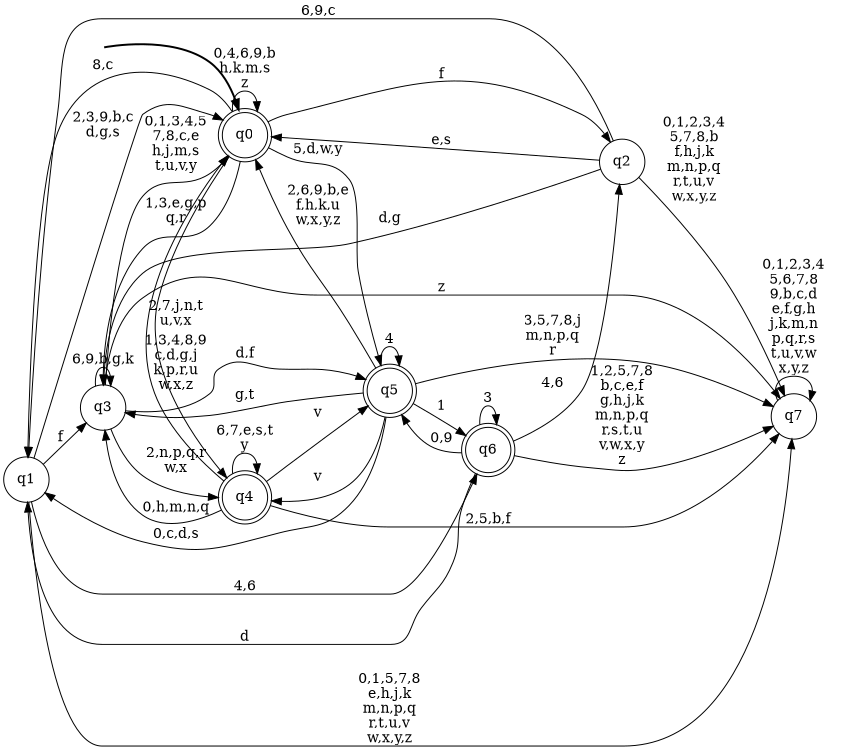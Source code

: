 digraph BlueStar {
__start0 [style = invis, shape = none, label = "", width = 0, height = 0];

rankdir=LR;
size="8,5";

s0 [style="rounded,filled", color="black", fillcolor="white" shape="doublecircle", label="q0"];
s1 [style="filled", color="black", fillcolor="white" shape="circle", label="q1"];
s2 [style="filled", color="black", fillcolor="white" shape="circle", label="q2"];
s3 [style="filled", color="black", fillcolor="white" shape="circle", label="q3"];
s4 [style="rounded,filled", color="black", fillcolor="white" shape="doublecircle", label="q4"];
s5 [style="rounded,filled", color="black", fillcolor="white" shape="doublecircle", label="q5"];
s6 [style="rounded,filled", color="black", fillcolor="white" shape="doublecircle", label="q6"];
s7 [style="filled", color="black", fillcolor="white" shape="circle", label="q7"];
subgraph cluster_main { 
	graph [pad=".75", ranksep="0.15", nodesep="0.15"];
	 style=invis; 
	__start0 -> s0 [penwidth=2];
}
s0 -> s0 [label="0,4,6,9,b\nh,k,m,s\nz"];
s0 -> s1 [label="8,c"];
s0 -> s2 [label="f"];
s0 -> s3 [label="1,3,e,g,p\nq,r"];
s0 -> s4 [label="2,7,j,n,t\nu,v,x"];
s0 -> s5 [label="5,d,w,y"];
s1 -> s0 [label="2,3,9,b,c\nd,g,s"];
s1 -> s3 [label="f"];
s1 -> s6 [label="4,6"];
s1 -> s7 [label="0,1,5,7,8\ne,h,j,k\nm,n,p,q\nr,t,u,v\nw,x,y,z"];
s2 -> s0 [label="e,s"];
s2 -> s1 [label="6,9,c"];
s2 -> s3 [label="d,g"];
s2 -> s7 [label="0,1,2,3,4\n5,7,8,b\nf,h,j,k\nm,n,p,q\nr,t,u,v\nw,x,y,z"];
s3 -> s0 [label="0,1,3,4,5\n7,8,c,e\nh,j,m,s\nt,u,v,y"];
s3 -> s3 [label="6,9,b,g,k"];
s3 -> s4 [label="2,n,p,q,r\nw,x"];
s3 -> s5 [label="d,f"];
s3 -> s7 [label="z"];
s4 -> s0 [label="1,3,4,8,9\nc,d,g,j\nk,p,r,u\nw,x,z"];
s4 -> s3 [label="0,h,m,n,q"];
s4 -> s4 [label="6,7,e,s,t\ny"];
s4 -> s5 [label="v"];
s4 -> s7 [label="2,5,b,f"];
s5 -> s0 [label="2,6,9,b,e\nf,h,k,u\nw,x,y,z"];
s5 -> s1 [label="0,c,d,s"];
s5 -> s3 [label="g,t"];
s5 -> s4 [label="v"];
s5 -> s5 [label="4"];
s5 -> s6 [label="1"];
s5 -> s7 [label="3,5,7,8,j\nm,n,p,q\nr"];
s6 -> s1 [label="d"];
s6 -> s2 [label="4,6"];
s6 -> s5 [label="0,9"];
s6 -> s6 [label="3"];
s6 -> s7 [label="1,2,5,7,8\nb,c,e,f\ng,h,j,k\nm,n,p,q\nr,s,t,u\nv,w,x,y\nz"];
s7 -> s7 [label="0,1,2,3,4\n5,6,7,8\n9,b,c,d\ne,f,g,h\nj,k,m,n\np,q,r,s\nt,u,v,w\nx,y,z"];

}